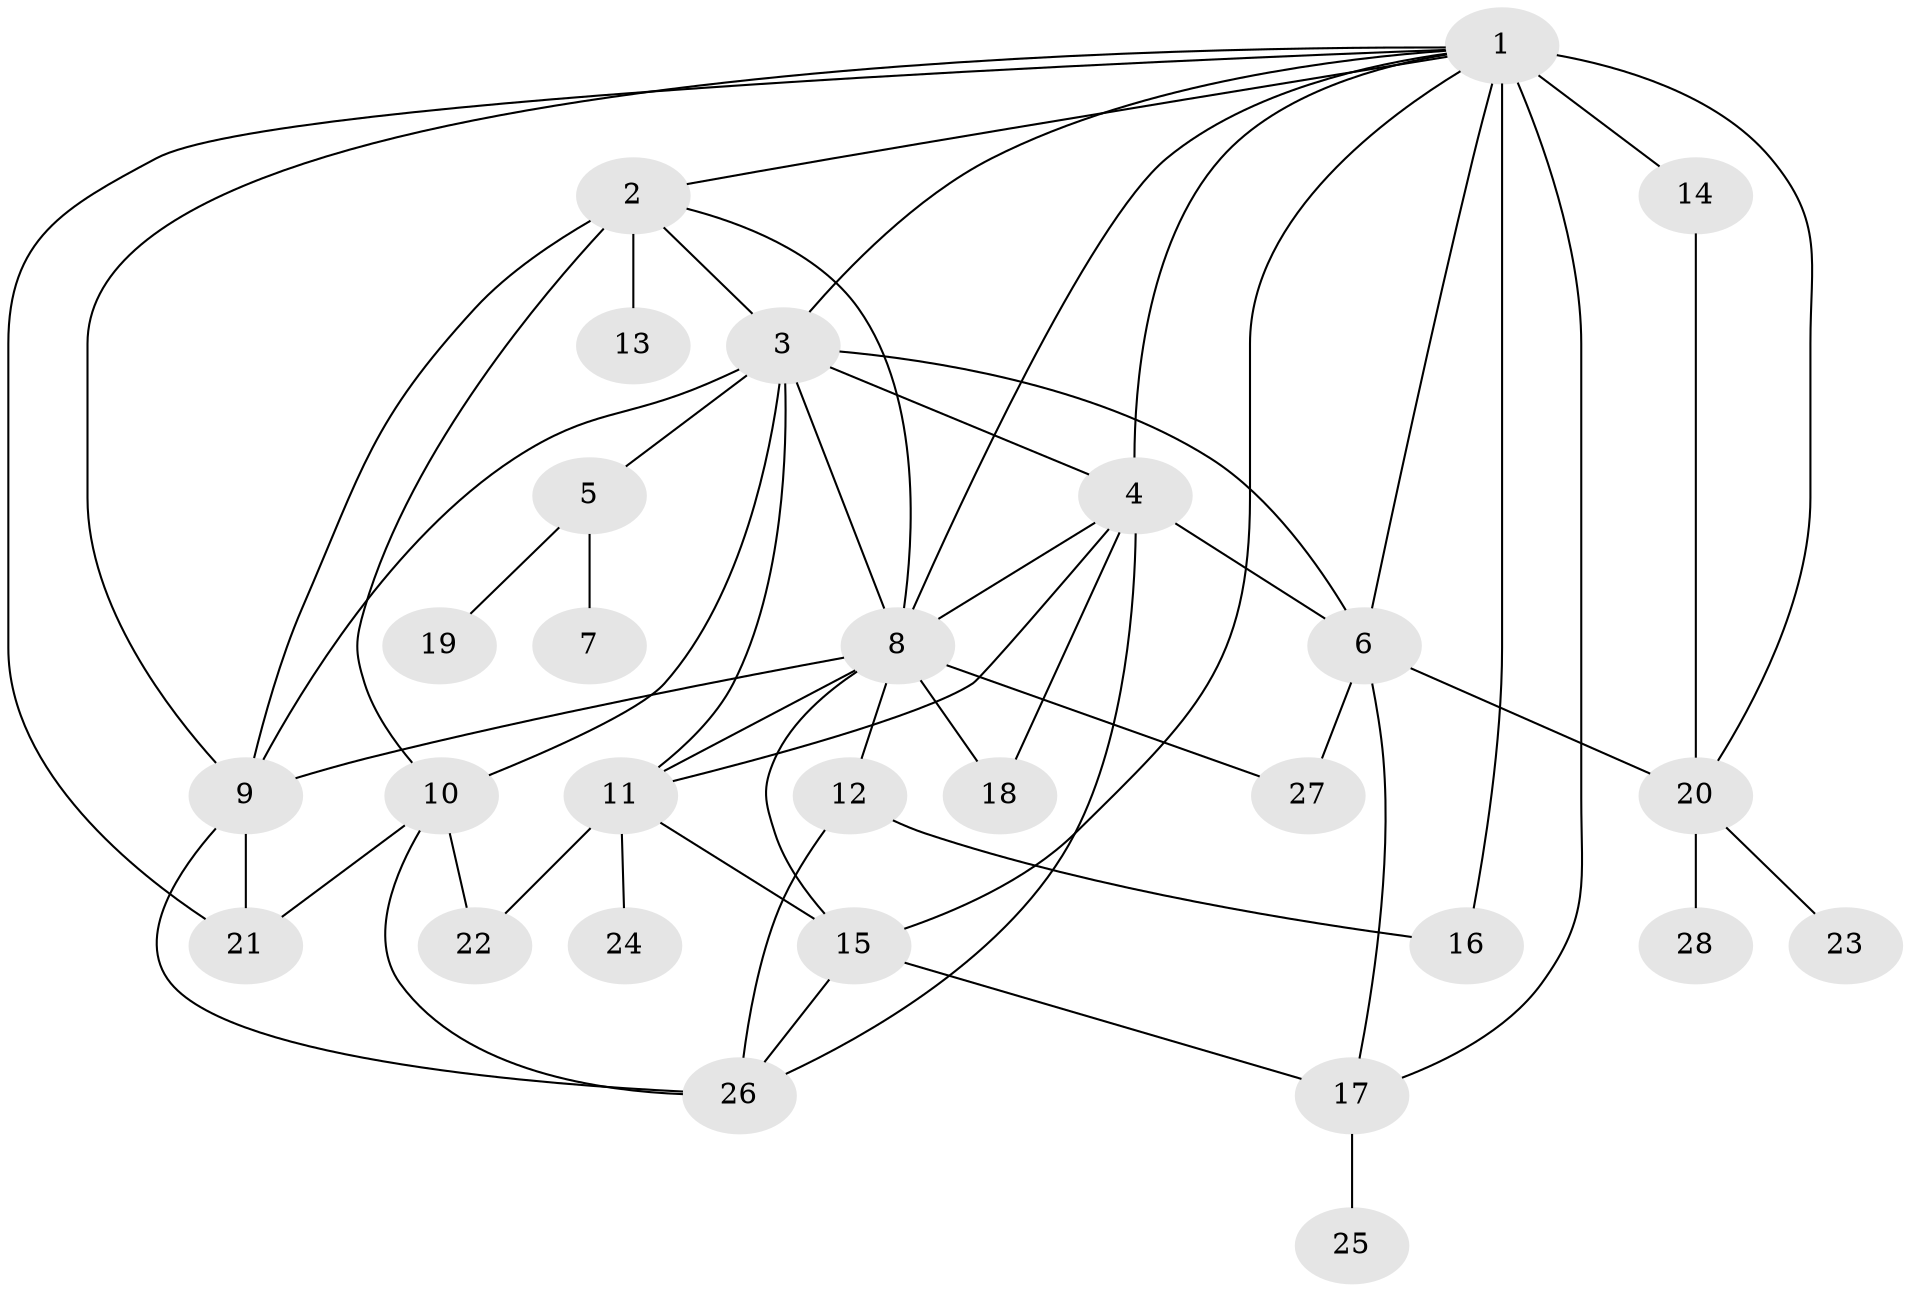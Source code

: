 // original degree distribution, {20: 0.014705882352941176, 9: 0.04411764705882353, 23: 0.014705882352941176, 12: 0.029411764705882353, 4: 0.08823529411764706, 1: 0.4264705882352941, 2: 0.23529411764705882, 6: 0.04411764705882353, 7: 0.014705882352941176, 3: 0.07352941176470588, 5: 0.014705882352941176}
// Generated by graph-tools (version 1.1) at 2025/50/03/04/25 22:50:21]
// undirected, 28 vertices, 56 edges
graph export_dot {
  node [color=gray90,style=filled];
  1;
  2;
  3;
  4;
  5;
  6;
  7;
  8;
  9;
  10;
  11;
  12;
  13;
  14;
  15;
  16;
  17;
  18;
  19;
  20;
  21;
  22;
  23;
  24;
  25;
  26;
  27;
  28;
  1 -- 2 [weight=1.0];
  1 -- 3 [weight=1.0];
  1 -- 4 [weight=1.0];
  1 -- 6 [weight=1.0];
  1 -- 8 [weight=1.0];
  1 -- 9 [weight=1.0];
  1 -- 14 [weight=5.0];
  1 -- 15 [weight=1.0];
  1 -- 16 [weight=2.0];
  1 -- 17 [weight=1.0];
  1 -- 20 [weight=1.0];
  1 -- 21 [weight=1.0];
  2 -- 3 [weight=1.0];
  2 -- 8 [weight=1.0];
  2 -- 9 [weight=1.0];
  2 -- 10 [weight=1.0];
  2 -- 13 [weight=3.0];
  3 -- 4 [weight=1.0];
  3 -- 5 [weight=1.0];
  3 -- 6 [weight=1.0];
  3 -- 8 [weight=1.0];
  3 -- 9 [weight=1.0];
  3 -- 10 [weight=1.0];
  3 -- 11 [weight=2.0];
  4 -- 6 [weight=1.0];
  4 -- 8 [weight=1.0];
  4 -- 11 [weight=2.0];
  4 -- 18 [weight=4.0];
  4 -- 26 [weight=1.0];
  5 -- 7 [weight=1.0];
  5 -- 19 [weight=1.0];
  6 -- 17 [weight=1.0];
  6 -- 20 [weight=1.0];
  6 -- 27 [weight=2.0];
  8 -- 9 [weight=2.0];
  8 -- 11 [weight=1.0];
  8 -- 12 [weight=1.0];
  8 -- 15 [weight=1.0];
  8 -- 18 [weight=1.0];
  8 -- 27 [weight=1.0];
  9 -- 21 [weight=2.0];
  9 -- 26 [weight=1.0];
  10 -- 21 [weight=1.0];
  10 -- 22 [weight=2.0];
  10 -- 26 [weight=1.0];
  11 -- 15 [weight=2.0];
  11 -- 22 [weight=1.0];
  11 -- 24 [weight=1.0];
  12 -- 16 [weight=1.0];
  12 -- 26 [weight=1.0];
  14 -- 20 [weight=1.0];
  15 -- 17 [weight=1.0];
  15 -- 26 [weight=1.0];
  17 -- 25 [weight=1.0];
  20 -- 23 [weight=1.0];
  20 -- 28 [weight=1.0];
}
